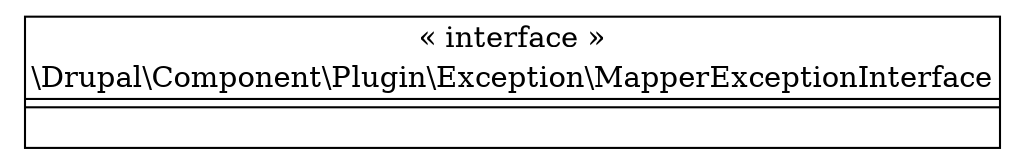 digraph "Class Diagram" {
  node [shape=plaintext]
  "\\Drupal\\Component\\Plugin\\Exception\\MapperExceptionInterface" [
    label=<
<table border="1" cellpadding="2" cellspacing="0" cellborder="0">
<tr><td align="center">&laquo; interface &raquo;</td></tr>
<tr><td align="center" title="interface MapperExceptionInterface">\\Drupal\\Component\\Plugin\\Exception\\MapperExceptionInterface</td></tr><hr />
<tr><td></td></tr>
<hr />
<tr><td>&nbsp;</td></tr>
</table>
  >
  ];
}